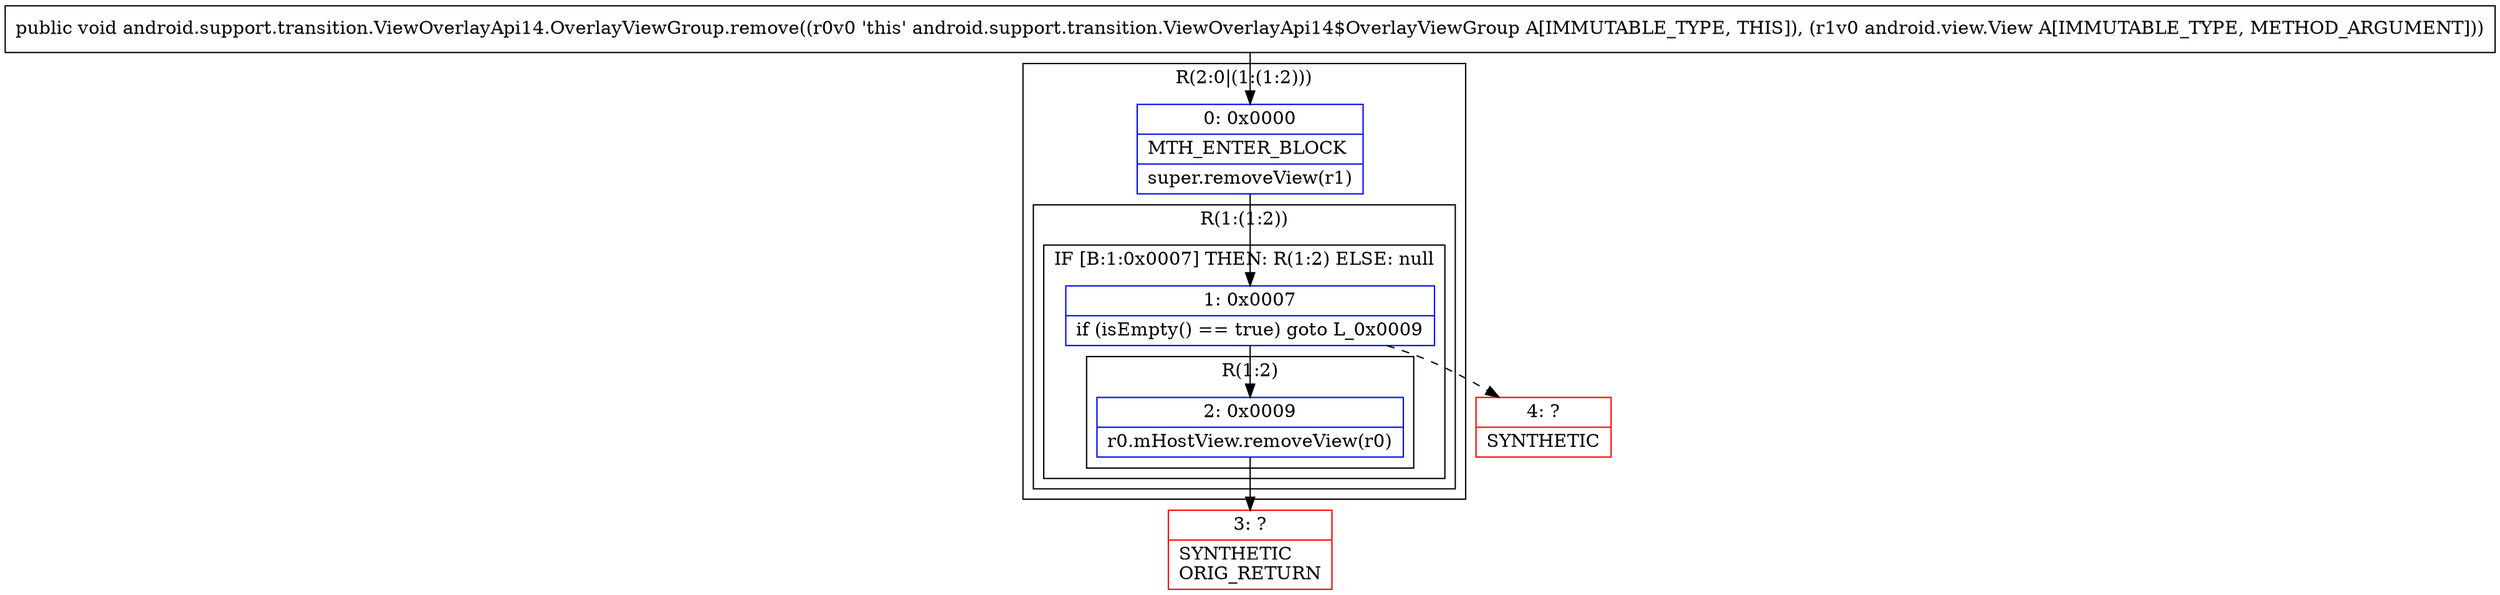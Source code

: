 digraph "CFG forandroid.support.transition.ViewOverlayApi14.OverlayViewGroup.remove(Landroid\/view\/View;)V" {
subgraph cluster_Region_173975769 {
label = "R(2:0|(1:(1:2)))";
node [shape=record,color=blue];
Node_0 [shape=record,label="{0\:\ 0x0000|MTH_ENTER_BLOCK\l|super.removeView(r1)\l}"];
subgraph cluster_Region_1735210089 {
label = "R(1:(1:2))";
node [shape=record,color=blue];
subgraph cluster_IfRegion_436745087 {
label = "IF [B:1:0x0007] THEN: R(1:2) ELSE: null";
node [shape=record,color=blue];
Node_1 [shape=record,label="{1\:\ 0x0007|if (isEmpty() == true) goto L_0x0009\l}"];
subgraph cluster_Region_1671392720 {
label = "R(1:2)";
node [shape=record,color=blue];
Node_2 [shape=record,label="{2\:\ 0x0009|r0.mHostView.removeView(r0)\l}"];
}
}
}
}
Node_3 [shape=record,color=red,label="{3\:\ ?|SYNTHETIC\lORIG_RETURN\l}"];
Node_4 [shape=record,color=red,label="{4\:\ ?|SYNTHETIC\l}"];
MethodNode[shape=record,label="{public void android.support.transition.ViewOverlayApi14.OverlayViewGroup.remove((r0v0 'this' android.support.transition.ViewOverlayApi14$OverlayViewGroup A[IMMUTABLE_TYPE, THIS]), (r1v0 android.view.View A[IMMUTABLE_TYPE, METHOD_ARGUMENT])) }"];
MethodNode -> Node_0;
Node_0 -> Node_1;
Node_1 -> Node_2;
Node_1 -> Node_4[style=dashed];
Node_2 -> Node_3;
}

